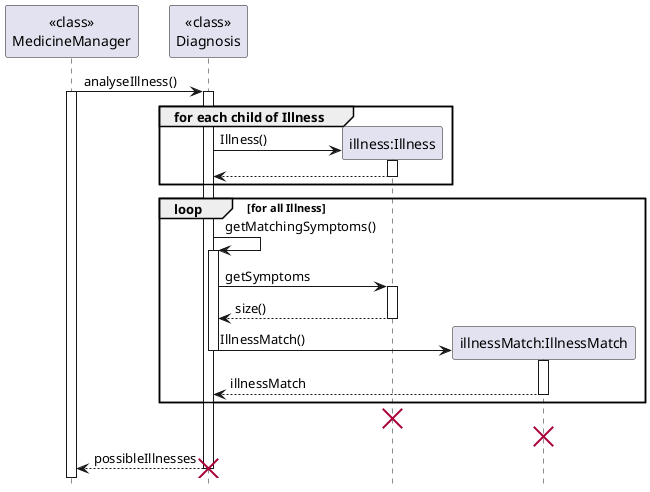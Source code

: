 @startuml
'https://plantuml.com/sequence-diagram

hide footbox
"<<class>>\nMedicineManager" -> "<<class>>\nDiagnosis": analyseIllness()
activate "<<class>>\nMedicineManager"
activate "<<class>>\nDiagnosis"
group for each child of Illness
create "illness:Illness"
"<<class>>\nDiagnosis" -> "illness:Illness": Illness()
activate "illness:Illness"
"illness:Illness" --> "<<class>>\nDiagnosis"
deactivate "illness:Illness"
end

loop for all Illness
    "<<class>>\nDiagnosis" -> "<<class>>\nDiagnosis": getMatchingSymptoms()
    activate "<<class>>\nDiagnosis"
    "<<class>>\nDiagnosis" -> "illness:Illness": getSymptoms
    activate "illness:Illness"
    "illness:Illness" --> "<<class>>\nDiagnosis": size()
    deactivate "illness:Illness"
    create "illnessMatch:IllnessMatch"
    "<<class>>\nDiagnosis" -> "illnessMatch:IllnessMatch": IllnessMatch()
    deactivate "<<class>>\nDiagnosis"
    activate "illnessMatch:IllnessMatch"
    "illnessMatch:IllnessMatch" --> "<<class>>\nDiagnosis": illnessMatch
    deactivate "illnessMatch:IllnessMatch"
end
destroy "illness:Illness"
destroy "illnessMatch:IllnessMatch"
"<<class>>\nDiagnosis" --> "<<class>>\nMedicineManager": possibleIllnesses
deactivate "<<class>>\nDiagnosis"
destroy "<<class>>\nDiagnosis"


@enduml